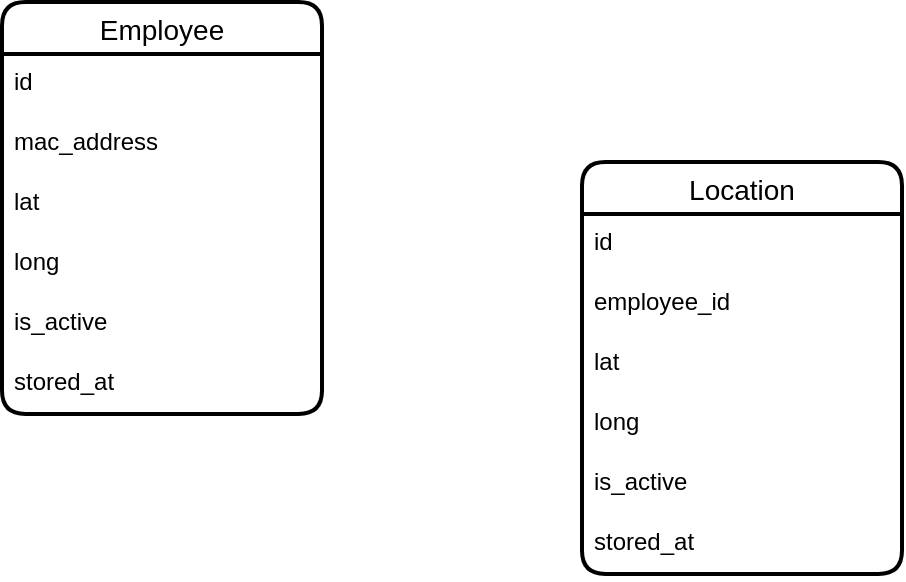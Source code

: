 <mxfile version="21.6.8" type="github">
  <diagram name="Страница — 1" id="b2JYyz74kCbqDgd_1WJP">
    <mxGraphModel dx="1434" dy="750" grid="1" gridSize="10" guides="1" tooltips="1" connect="1" arrows="1" fold="1" page="1" pageScale="1" pageWidth="827" pageHeight="1169" math="0" shadow="0">
      <root>
        <mxCell id="0" />
        <mxCell id="1" parent="0" />
        <mxCell id="isAjAS2ffq-ag7Pu0Xs8-1" value="Location" style="swimlane;fontStyle=0;childLayout=stackLayout;horizontal=1;startSize=26;horizontalStack=0;resizeParent=1;resizeParentMax=0;resizeLast=0;collapsible=1;marginBottom=0;align=center;fontSize=14;strokeWidth=2;rounded=1;shadow=0;glass=0;swimlaneLine=1;" parent="1" vertex="1">
          <mxGeometry x="320" y="1200" width="160" height="206" as="geometry" />
        </mxCell>
        <mxCell id="isAjAS2ffq-ag7Pu0Xs8-2" value="id" style="text;strokeColor=none;fillColor=none;spacingLeft=4;spacingRight=4;overflow=hidden;rotatable=0;points=[[0,0.5],[1,0.5]];portConstraint=eastwest;fontSize=12;whiteSpace=wrap;html=1;" parent="isAjAS2ffq-ag7Pu0Xs8-1" vertex="1">
          <mxGeometry y="26" width="160" height="30" as="geometry" />
        </mxCell>
        <mxCell id="isAjAS2ffq-ag7Pu0Xs8-3" value="employee_id" style="text;strokeColor=none;fillColor=none;spacingLeft=4;spacingRight=4;overflow=hidden;rotatable=0;points=[[0,0.5],[1,0.5]];portConstraint=eastwest;fontSize=12;whiteSpace=wrap;html=1;" parent="isAjAS2ffq-ag7Pu0Xs8-1" vertex="1">
          <mxGeometry y="56" width="160" height="30" as="geometry" />
        </mxCell>
        <mxCell id="isAjAS2ffq-ag7Pu0Xs8-4" value="lat" style="text;strokeColor=none;fillColor=none;spacingLeft=4;spacingRight=4;overflow=hidden;rotatable=0;points=[[0,0.5],[1,0.5]];portConstraint=eastwest;fontSize=12;whiteSpace=wrap;html=1;" parent="isAjAS2ffq-ag7Pu0Xs8-1" vertex="1">
          <mxGeometry y="86" width="160" height="30" as="geometry" />
        </mxCell>
        <mxCell id="isAjAS2ffq-ag7Pu0Xs8-5" value="long" style="text;strokeColor=none;fillColor=none;spacingLeft=4;spacingRight=4;overflow=hidden;rotatable=0;points=[[0,0.5],[1,0.5]];portConstraint=eastwest;fontSize=12;whiteSpace=wrap;html=1;" parent="isAjAS2ffq-ag7Pu0Xs8-1" vertex="1">
          <mxGeometry y="116" width="160" height="30" as="geometry" />
        </mxCell>
        <mxCell id="isAjAS2ffq-ag7Pu0Xs8-7" value="is_active" style="text;strokeColor=none;fillColor=none;spacingLeft=4;spacingRight=4;overflow=hidden;rotatable=0;points=[[0,0.5],[1,0.5]];portConstraint=eastwest;fontSize=12;whiteSpace=wrap;html=1;" parent="isAjAS2ffq-ag7Pu0Xs8-1" vertex="1">
          <mxGeometry y="146" width="160" height="30" as="geometry" />
        </mxCell>
        <mxCell id="isAjAS2ffq-ag7Pu0Xs8-6" value="stored_at" style="text;strokeColor=none;fillColor=none;spacingLeft=4;spacingRight=4;overflow=hidden;rotatable=0;points=[[0,0.5],[1,0.5]];portConstraint=eastwest;fontSize=12;whiteSpace=wrap;html=1;" parent="isAjAS2ffq-ag7Pu0Xs8-1" vertex="1">
          <mxGeometry y="176" width="160" height="30" as="geometry" />
        </mxCell>
        <mxCell id="Ad-hlAHrquasGPtqh5gN-1" value="Employee" style="swimlane;fontStyle=0;childLayout=stackLayout;horizontal=1;startSize=26;horizontalStack=0;resizeParent=1;resizeParentMax=0;resizeLast=0;collapsible=1;marginBottom=0;align=center;fontSize=14;strokeWidth=2;rounded=1;shadow=0;glass=0;swimlaneLine=1;" vertex="1" parent="1">
          <mxGeometry x="30" y="1120" width="160" height="206" as="geometry" />
        </mxCell>
        <mxCell id="Ad-hlAHrquasGPtqh5gN-2" value="id" style="text;strokeColor=none;fillColor=none;spacingLeft=4;spacingRight=4;overflow=hidden;rotatable=0;points=[[0,0.5],[1,0.5]];portConstraint=eastwest;fontSize=12;whiteSpace=wrap;html=1;" vertex="1" parent="Ad-hlAHrquasGPtqh5gN-1">
          <mxGeometry y="26" width="160" height="30" as="geometry" />
        </mxCell>
        <mxCell id="Ad-hlAHrquasGPtqh5gN-3" value="mac_address" style="text;strokeColor=none;fillColor=none;spacingLeft=4;spacingRight=4;overflow=hidden;rotatable=0;points=[[0,0.5],[1,0.5]];portConstraint=eastwest;fontSize=12;whiteSpace=wrap;html=1;" vertex="1" parent="Ad-hlAHrquasGPtqh5gN-1">
          <mxGeometry y="56" width="160" height="30" as="geometry" />
        </mxCell>
        <mxCell id="Ad-hlAHrquasGPtqh5gN-4" value="lat" style="text;strokeColor=none;fillColor=none;spacingLeft=4;spacingRight=4;overflow=hidden;rotatable=0;points=[[0,0.5],[1,0.5]];portConstraint=eastwest;fontSize=12;whiteSpace=wrap;html=1;" vertex="1" parent="Ad-hlAHrquasGPtqh5gN-1">
          <mxGeometry y="86" width="160" height="30" as="geometry" />
        </mxCell>
        <mxCell id="Ad-hlAHrquasGPtqh5gN-5" value="long" style="text;strokeColor=none;fillColor=none;spacingLeft=4;spacingRight=4;overflow=hidden;rotatable=0;points=[[0,0.5],[1,0.5]];portConstraint=eastwest;fontSize=12;whiteSpace=wrap;html=1;" vertex="1" parent="Ad-hlAHrquasGPtqh5gN-1">
          <mxGeometry y="116" width="160" height="30" as="geometry" />
        </mxCell>
        <mxCell id="Ad-hlAHrquasGPtqh5gN-6" value="is_active" style="text;strokeColor=none;fillColor=none;spacingLeft=4;spacingRight=4;overflow=hidden;rotatable=0;points=[[0,0.5],[1,0.5]];portConstraint=eastwest;fontSize=12;whiteSpace=wrap;html=1;" vertex="1" parent="Ad-hlAHrquasGPtqh5gN-1">
          <mxGeometry y="146" width="160" height="30" as="geometry" />
        </mxCell>
        <mxCell id="Ad-hlAHrquasGPtqh5gN-7" value="stored_at" style="text;strokeColor=none;fillColor=none;spacingLeft=4;spacingRight=4;overflow=hidden;rotatable=0;points=[[0,0.5],[1,0.5]];portConstraint=eastwest;fontSize=12;whiteSpace=wrap;html=1;" vertex="1" parent="Ad-hlAHrquasGPtqh5gN-1">
          <mxGeometry y="176" width="160" height="30" as="geometry" />
        </mxCell>
      </root>
    </mxGraphModel>
  </diagram>
</mxfile>
